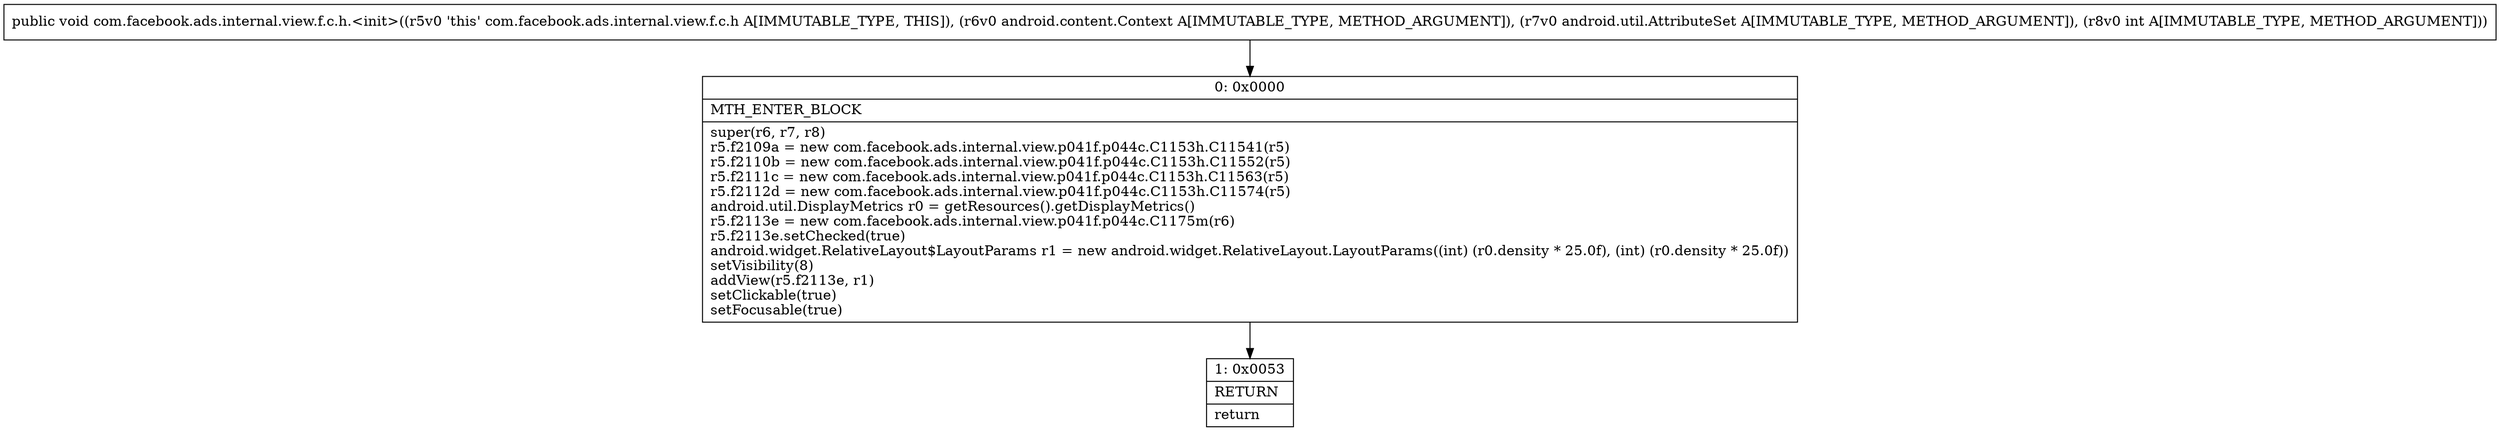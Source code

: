 digraph "CFG forcom.facebook.ads.internal.view.f.c.h.\<init\>(Landroid\/content\/Context;Landroid\/util\/AttributeSet;I)V" {
Node_0 [shape=record,label="{0\:\ 0x0000|MTH_ENTER_BLOCK\l|super(r6, r7, r8)\lr5.f2109a = new com.facebook.ads.internal.view.p041f.p044c.C1153h.C11541(r5)\lr5.f2110b = new com.facebook.ads.internal.view.p041f.p044c.C1153h.C11552(r5)\lr5.f2111c = new com.facebook.ads.internal.view.p041f.p044c.C1153h.C11563(r5)\lr5.f2112d = new com.facebook.ads.internal.view.p041f.p044c.C1153h.C11574(r5)\landroid.util.DisplayMetrics r0 = getResources().getDisplayMetrics()\lr5.f2113e = new com.facebook.ads.internal.view.p041f.p044c.C1175m(r6)\lr5.f2113e.setChecked(true)\landroid.widget.RelativeLayout$LayoutParams r1 = new android.widget.RelativeLayout.LayoutParams((int) (r0.density * 25.0f), (int) (r0.density * 25.0f))\lsetVisibility(8)\laddView(r5.f2113e, r1)\lsetClickable(true)\lsetFocusable(true)\l}"];
Node_1 [shape=record,label="{1\:\ 0x0053|RETURN\l|return\l}"];
MethodNode[shape=record,label="{public void com.facebook.ads.internal.view.f.c.h.\<init\>((r5v0 'this' com.facebook.ads.internal.view.f.c.h A[IMMUTABLE_TYPE, THIS]), (r6v0 android.content.Context A[IMMUTABLE_TYPE, METHOD_ARGUMENT]), (r7v0 android.util.AttributeSet A[IMMUTABLE_TYPE, METHOD_ARGUMENT]), (r8v0 int A[IMMUTABLE_TYPE, METHOD_ARGUMENT])) }"];
MethodNode -> Node_0;
Node_0 -> Node_1;
}

